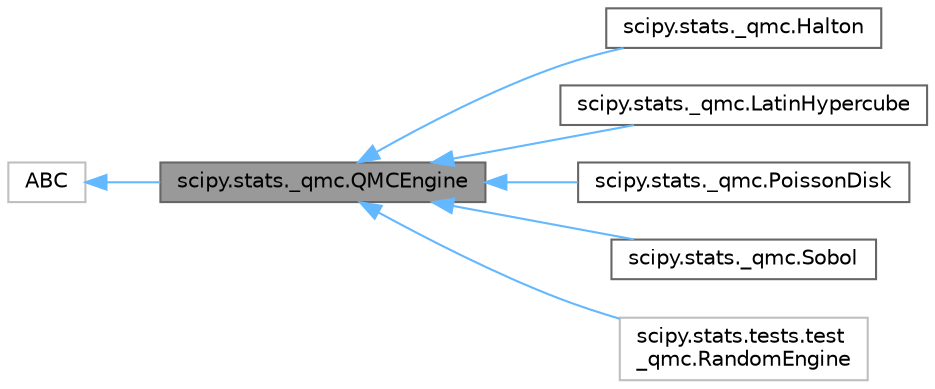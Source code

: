 digraph "scipy.stats._qmc.QMCEngine"
{
 // LATEX_PDF_SIZE
  bgcolor="transparent";
  edge [fontname=Helvetica,fontsize=10,labelfontname=Helvetica,labelfontsize=10];
  node [fontname=Helvetica,fontsize=10,shape=box,height=0.2,width=0.4];
  rankdir="LR";
  Node1 [id="Node000001",label="scipy.stats._qmc.QMCEngine",height=0.2,width=0.4,color="gray40", fillcolor="grey60", style="filled", fontcolor="black",tooltip=" "];
  Node2 -> Node1 [id="edge1_Node000001_Node000002",dir="back",color="steelblue1",style="solid",tooltip=" "];
  Node2 [id="Node000002",label="ABC",height=0.2,width=0.4,color="grey75", fillcolor="white", style="filled",URL="$dd/d9b/classABC.html",tooltip=" "];
  Node1 -> Node3 [id="edge2_Node000001_Node000003",dir="back",color="steelblue1",style="solid",tooltip=" "];
  Node3 [id="Node000003",label="scipy.stats._qmc.Halton",height=0.2,width=0.4,color="gray40", fillcolor="white", style="filled",URL="$db/d33/classscipy_1_1stats_1_1__qmc_1_1Halton.html",tooltip=" "];
  Node1 -> Node4 [id="edge3_Node000001_Node000004",dir="back",color="steelblue1",style="solid",tooltip=" "];
  Node4 [id="Node000004",label="scipy.stats._qmc.LatinHypercube",height=0.2,width=0.4,color="gray40", fillcolor="white", style="filled",URL="$d0/dcf/classscipy_1_1stats_1_1__qmc_1_1LatinHypercube.html",tooltip=" "];
  Node1 -> Node5 [id="edge4_Node000001_Node000005",dir="back",color="steelblue1",style="solid",tooltip=" "];
  Node5 [id="Node000005",label="scipy.stats._qmc.PoissonDisk",height=0.2,width=0.4,color="gray40", fillcolor="white", style="filled",URL="$dd/db0/classscipy_1_1stats_1_1__qmc_1_1PoissonDisk.html",tooltip=" "];
  Node1 -> Node6 [id="edge5_Node000001_Node000006",dir="back",color="steelblue1",style="solid",tooltip=" "];
  Node6 [id="Node000006",label="scipy.stats._qmc.Sobol",height=0.2,width=0.4,color="gray40", fillcolor="white", style="filled",URL="$d7/d58/classscipy_1_1stats_1_1__qmc_1_1Sobol.html",tooltip=" "];
  Node1 -> Node7 [id="edge6_Node000001_Node000007",dir="back",color="steelblue1",style="solid",tooltip=" "];
  Node7 [id="Node000007",label="scipy.stats.tests.test\l_qmc.RandomEngine",height=0.2,width=0.4,color="grey75", fillcolor="white", style="filled",URL="$db/d80/classscipy_1_1stats_1_1tests_1_1test__qmc_1_1RandomEngine.html",tooltip=" "];
}
